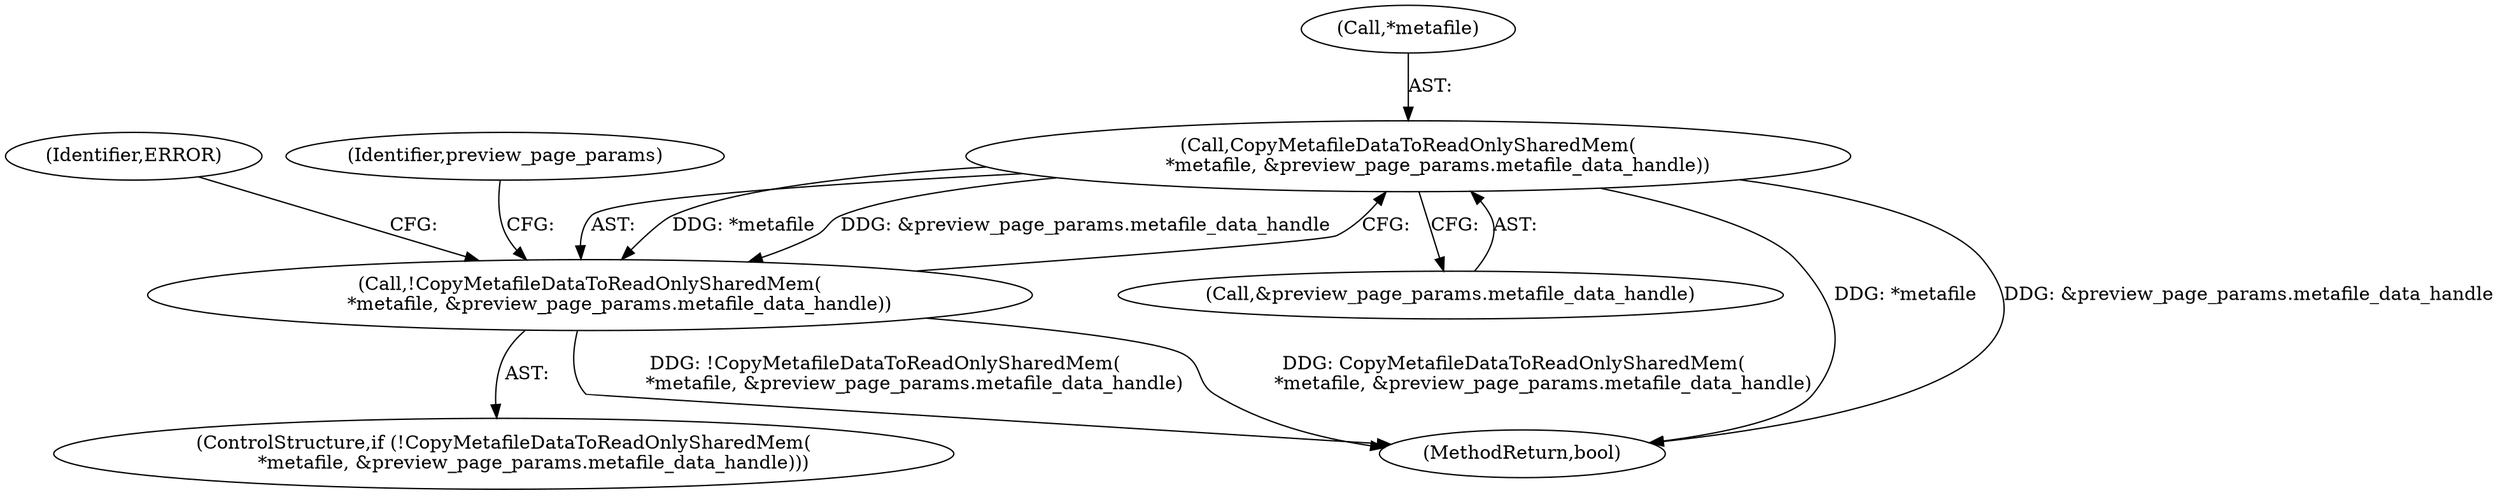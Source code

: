 digraph "0_Chrome_673ce95d481ea9368c4d4d43ac756ba1d6d9e608_2@pointer" {
"1000131" [label="(Call,CopyMetafileDataToReadOnlySharedMem(\n          *metafile, &preview_page_params.metafile_data_handle))"];
"1000130" [label="(Call,!CopyMetafileDataToReadOnlySharedMem(\n          *metafile, &preview_page_params.metafile_data_handle))"];
"1000129" [label="(ControlStructure,if (!CopyMetafileDataToReadOnlySharedMem(\n          *metafile, &preview_page_params.metafile_data_handle)))"];
"1000134" [label="(Call,&preview_page_params.metafile_data_handle)"];
"1000131" [label="(Call,CopyMetafileDataToReadOnlySharedMem(\n          *metafile, &preview_page_params.metafile_data_handle))"];
"1000132" [label="(Call,*metafile)"];
"1000171" [label="(MethodReturn,bool)"];
"1000141" [label="(Identifier,ERROR)"];
"1000149" [label="(Identifier,preview_page_params)"];
"1000130" [label="(Call,!CopyMetafileDataToReadOnlySharedMem(\n          *metafile, &preview_page_params.metafile_data_handle))"];
"1000131" -> "1000130"  [label="AST: "];
"1000131" -> "1000134"  [label="CFG: "];
"1000132" -> "1000131"  [label="AST: "];
"1000134" -> "1000131"  [label="AST: "];
"1000130" -> "1000131"  [label="CFG: "];
"1000131" -> "1000171"  [label="DDG: *metafile"];
"1000131" -> "1000171"  [label="DDG: &preview_page_params.metafile_data_handle"];
"1000131" -> "1000130"  [label="DDG: *metafile"];
"1000131" -> "1000130"  [label="DDG: &preview_page_params.metafile_data_handle"];
"1000130" -> "1000129"  [label="AST: "];
"1000141" -> "1000130"  [label="CFG: "];
"1000149" -> "1000130"  [label="CFG: "];
"1000130" -> "1000171"  [label="DDG: !CopyMetafileDataToReadOnlySharedMem(\n          *metafile, &preview_page_params.metafile_data_handle)"];
"1000130" -> "1000171"  [label="DDG: CopyMetafileDataToReadOnlySharedMem(\n          *metafile, &preview_page_params.metafile_data_handle)"];
}
